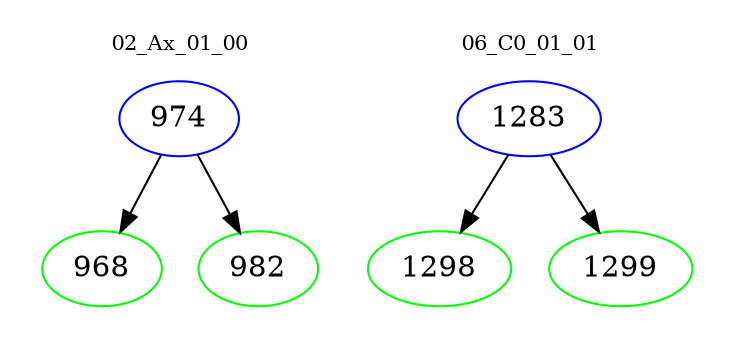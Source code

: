 digraph{
subgraph cluster_0 {
color = white
label = "02_Ax_01_00";
fontsize=10;
T0_974 [label="974", color="blue"]
T0_974 -> T0_968 [color="black"]
T0_968 [label="968", color="green"]
T0_974 -> T0_982 [color="black"]
T0_982 [label="982", color="green"]
}
subgraph cluster_1 {
color = white
label = "06_C0_01_01";
fontsize=10;
T1_1283 [label="1283", color="blue"]
T1_1283 -> T1_1298 [color="black"]
T1_1298 [label="1298", color="green"]
T1_1283 -> T1_1299 [color="black"]
T1_1299 [label="1299", color="green"]
}
}
